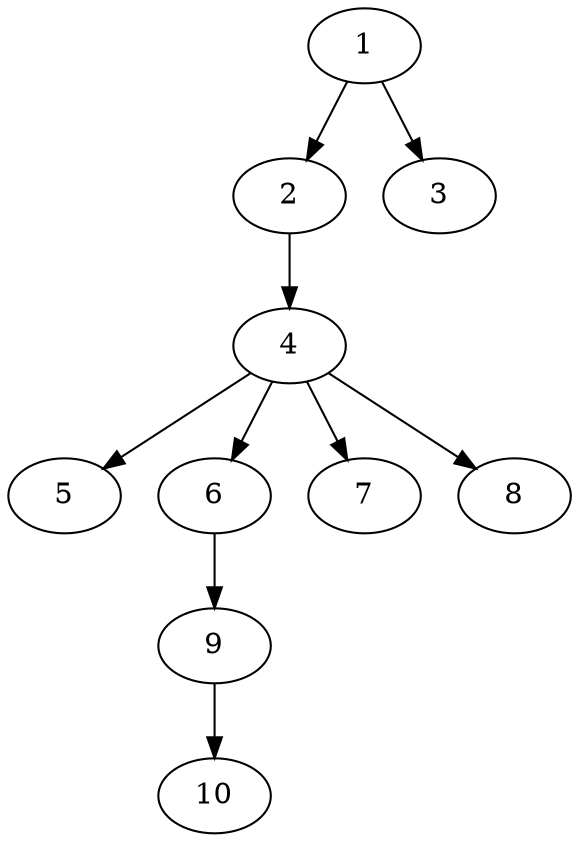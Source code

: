 // DAG automatically generated by daggen at Thu Oct  3 13:58:04 2019
// ./daggen --dot -n 10 --ccr 0.5 --fat 0.5 --regular 0.5 --density 0.6 --mindata 5242880 --maxdata 52428800 
digraph G {
  1 [size="39737344", alpha="0.03", expect_size="19868672"] 
  1 -> 2 [size ="19868672"]
  1 -> 3 [size ="19868672"]
  2 [size="45975552", alpha="0.11", expect_size="22987776"] 
  2 -> 4 [size ="22987776"]
  3 [size="100601856", alpha="0.02", expect_size="50300928"] 
  4 [size="92481536", alpha="0.08", expect_size="46240768"] 
  4 -> 5 [size ="46240768"]
  4 -> 6 [size ="46240768"]
  4 -> 7 [size ="46240768"]
  4 -> 8 [size ="46240768"]
  5 [size="80742400", alpha="0.01", expect_size="40371200"] 
  6 [size="26955776", alpha="0.02", expect_size="13477888"] 
  6 -> 9 [size ="13477888"]
  7 [size="18771968", alpha="0.06", expect_size="9385984"] 
  8 [size="17397760", alpha="0.17", expect_size="8698880"] 
  9 [size="95854592", alpha="0.03", expect_size="47927296"] 
  9 -> 10 [size ="47927296"]
  10 [size="97202176", alpha="0.04", expect_size="48601088"] 
}

